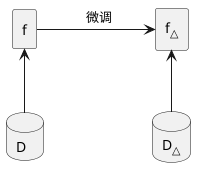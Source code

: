 @startuml centralized_scenario
rectangle "f" as model1
rectangle "f<sub><b>△</b></sub>" as model2
database "D  " as d1
database "D<sub><b>△</b></sub>" as d2

d1 -up-> model1
model1 -right-> model2 : "\t 微调 \t"
d2 -up-> model2
@enduml